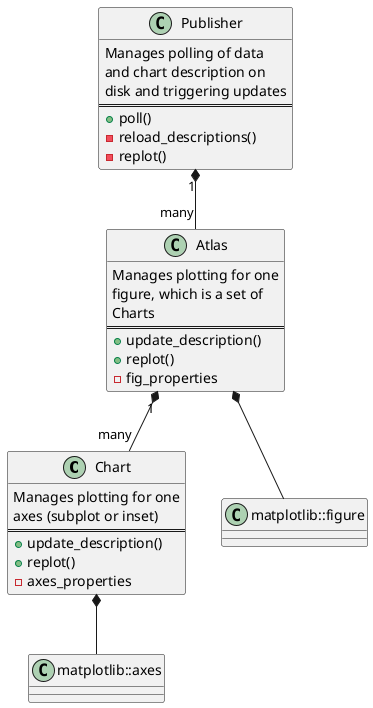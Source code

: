 @startuml plotterclasses

class Chart {
Manages plotting for one
axes (subplot or inset)
==
+ update_description()
+ replot()
- axes_properties
}

class matplotlib::axes {
}

Chart *-- matplotlib::axes

class Atlas {
Manages plotting for one
figure, which is a set of
Charts
==
+ update_description()
+ replot()
- fig_properties
}

class matplotlib::figure {
}


Atlas "1" *-- "many" Chart
Atlas *-- matplotlib::figure

class Publisher {
Manages polling of data
and chart description on
disk and triggering updates
==
+ poll()
- reload_descriptions()
- replot()
}

Publisher "1" *-- "many" Atlas


@enduml

@startuml plotteractivity

repeat 

if (fresh data?) then (yes)
:reload_data();
:needs replotting = true;
else (no)
endif

if (plot description\nchanged?) then (yes)
:reload_plot_descriptions();
:needs replotting = true;
else (no)
endif

if (needs replotting?) then (yes)
:replot();
else (no)
endif

repeat while (interrupted?) is (no)
->yes;
stop


@enduml
